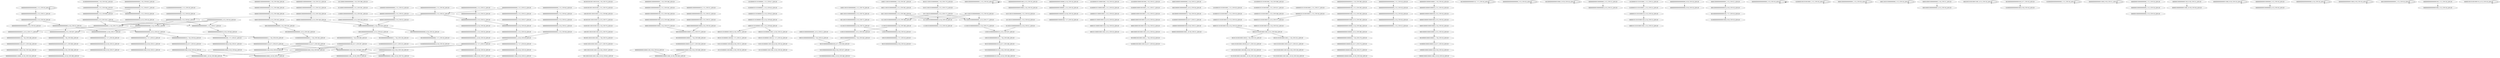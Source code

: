 digraph G {
    "00000000000000000110_8-27_COV:473_LEN:20" -> "00000000000000001100_9-29_COV:24_LEN:20";
    "00000000000000000110_8-27_COV:473_LEN:20" -> "00000000000000001100_9-28_COV:660_LEN:20";
    "10010011001010011001_6-25_COV:70_LEN:20" -> "00100110010100110011_7-26_COV:74_LEN:20";
    "00000000000000000011_6-26_COV:20_LEN:20" -> "00000000000000000110_7-27_COV:20_LEN:20";
    "00010000000000000000_6-26_COV:18_LEN:20" -> "00100000000000000000_7-27_COV:18_LEN:20";
    "00100000000000000010_7-26_COV:300_LEN:20" -> "01000000000000000100_8-27_COV:297_LEN:20";
    "10000000000100001100_9-28_COV:360_LEN:20" -> "00000000001000011000_10-29_COV:363_LEN:20";
    "00010110100000110010_6-26_COV:21_LEN:20" -> "00101101000001100100_7-27_COV:21_LEN:20";
    "11001010000000000101_6-25_COV:187_LEN:20" -> "10010100000000001011_7-26_COV:180_LEN:20";
    "00000000000000000000_1-21_COV:20_LEN:20" -> "00000000000000000000_1-21_COV:20_LEN:20";
    "00000000000000000001_5-25_COV:20_LEN:20" -> "00000000000000000011_6-26_COV:19_LEN:20";
    "00001000000000000001_5-25_COV:20_LEN:20" -> "00001000000000000001_5-25_COV:20_LEN:20";
    "10010100000000000010_7-26_COV:343_LEN:20" -> "00101000000000000100_8-27_COV:359_LEN:20";
    "00000000000000001000_4-23_COV:20_LEN:20" -> "00000000000000010000_5-24_COV:19_LEN:20";
    "00000000000000000000_3-23_COV:31_LEN:20" -> "00000000000000000000_4-24_COV:29_LEN:20";
    "00000000000010000010_6-26_COV:18_LEN:20" -> "00000000000100000100_7-27_COV:18_LEN:20";
    "10000010110000100011_3-22_COV:20_LEN:20" -> "00000101100001000110_4-23_COV:20_LEN:20";
    "10000010000100100011_3-22_COV:23_LEN:20" -> "00000100001001000110_4-23_COV:24_LEN:20";
    "01100001000000000000_2-21_COV:261_LEN:20" -> "11000010000000000000_3-22_COV:261_LEN:20";
    "10001110010100000000_1-20_COV:287_LEN:20" -> "00011100101000000000_2-21_COV:292_LEN:20";
    "00000000000000000000_2-22_COV:22_LEN:20" -> "00000000000000000000_3-23_COV:37_LEN:20";
    "00100000100000000010_7-26_COV:20_LEN:20" -> "01000001000000000100_8-27_COV:21_LEN:20";
    "01001001001100101001_2-21_COV:70_LEN:20" -> "10010010011001010011_3-22_COV:69_LEN:20";
    "00000000000000000000_3-23_COV:29_LEN:20" -> "00000000000000000000_4-24_COV:22_LEN:20";
    "10100001011010010001_1-21_COV:20_LEN:20" -> "01000010110100100011_2-22_COV:19_LEN:20";
    "00001011010000011001_5-25_COV:46_LEN:20" -> "00010110100000110010_6-26_COV:21_LEN:20";
    "00001011010000011001_5-25_COV:46_LEN:20" -> "00010110100000110011_6-26_COV:25_LEN:20";
    "01000001011010010001_2-21_COV:357_LEN:20" -> "10000010110100100011_3-22_COV:349_LEN:20";
    "00000000000000001100_8-28_COV:20_LEN:20" -> "00000000000000011000_9-29_COV:37_LEN:20";
    "00000000000000000000_3-23_COV:37_LEN:20" -> "00000000000000000000_4-24_COV:29_LEN:20";
    "00000100000000000000_4-23_COV:149_LEN:20" -> "00001000000000000000_5-24_COV:418_LEN:20";
    "10000000000000000000_2-21_COV:344_LEN:20" -> "00000000000000000000_3-22_COV:993_LEN:20";
    "10000000000000000000_2-21_COV:344_LEN:20" -> "00000000000000000001_3-22_COV:20_LEN:20";
    "10011001010011001110_9-28_COV:67_LEN:20" -> "00110010100110011100_10-29_COV:65_LEN:20";
    "00000000000000001000_3-22_COV:293_LEN:20" -> "00000000000000010000_4-23_COV:292_LEN:20";
    "00100100110010100110_4-23_COV:72_LEN:20" -> "01001001100101001100_5-24_COV:70_LEN:20";
    "00011001010000000000_2-22_COV:76_LEN:20" -> "00110010100000000000_3-23_COV:72_LEN:20";
    "00000000000000000010_7-26_COV:34_LEN:20" -> "00000000000000000100_8-27_COV:33_LEN:20";
    "10000010110100000110_3-23_COV:42_LEN:20" -> "00000101101000001100_4-24_COV:48_LEN:20";
    "10110010100000000001_3-23_COV:18_LEN:20" -> "01100101000000000010_4-24_COV:21_LEN:20";
    "00000001000000000010_1-21_COV:21_LEN:20" -> "00000010000000000100_2-22_COV:22_LEN:20";
    "00000010000000000100_3-22_COV:336_LEN:20" -> "00000100000000001000_4-23_COV:348_LEN:20";
    "00000000000000000000_2-22_COV:18_LEN:20" -> "00000000000000000000_3-23_COV:28_LEN:20";
    "00000000000000000000_4-23_COV:1011_LEN:20" -> "00000000000000000000_5-24_COV:835_LEN:20";
    "00000000000000000000_4-23_COV:1011_LEN:20" -> "00000000000000000001_5-24_COV:175_LEN:20";
    "00000000000000000000_4-23_COV:1011_LEN:20" -> "00000000000000000001_5-25_COV:57_LEN:20";
    "00010100000000000010_7-26_COV:23_LEN:20" -> "00101000000000000100_8-27_COV:359_LEN:20";
    "00010000010000100001_6-25_COV:19_LEN:20" -> "00100000100001000011_7-26_COV:19_LEN:20";
    "00100000000000000110_7-27_COV:18_LEN:20" -> "00100000000000000110_7-27_COV:18_LEN:20";
    "00000000000000000011_6-26_COV:19_LEN:20" -> "00000000000000000110_7-27_COV:21_LEN:20";
    "10100000101101000001_1-21_COV:47_LEN:20" -> "01000001011010000011_2-22_COV:43_LEN:20";
    "00100001001000110011_7-26_COV:18_LEN:20" -> "01000010010001100110_8-27_COV:18_LEN:20";
    "10000000000000000000_2-22_COV:20_LEN:20" -> "00000000000000000000_3-23_COV:45_LEN:20";
    "01000000000000000100_8-27_COV:297_LEN:20" -> "10000000000000001000_9-28_COV:301_LEN:20";
    "01011010010001100100_8-27_COV:132_LEN:20" -> "10110100100011001000_9-28_COV:126_LEN:20";
    "00000000000000000000_2-22_COV:42_LEN:20" -> "00000000000000000000_3-23_COV:55_LEN:20";
    "00001000001000000000_5-24_COV:25_LEN:20" -> "00010000010000000001_6-25_COV:26_LEN:20";
    "00000000000000000000_3-23_COV:20_LEN:20" -> "00000000000000000000_3-23_COV:20_LEN:20";
    "10000000000000001100_9-28_COV:128_LEN:20" -> "00000000000000011000_10-29_COV:755_LEN:20";
    "10000000000000001100_9-28_COV:128_LEN:20" -> "00000000000000011001_10-29_COV:22_LEN:20";
    "11000010000000000000_3-22_COV:261_LEN:20" -> "10000100000000000000_4-23_COV:258_LEN:20";
    "01000001011000010001_2-21_COV:20_LEN:20" -> "10000010110000100011_3-22_COV:20_LEN:20";
    "00000000100000100001_1-20_COV:20_LEN:20" -> "00000001000001000010_2-21_COV:19_LEN:20";
    "00000000000000000000_3-23_COV:29_LEN:20" -> "00000000000000000000_4-24_COV:20_LEN:20";
    "00000000000000000000_3-22_COV:993_LEN:20" -> "00000000000000000000_4-23_COV:1011_LEN:20";
    "01000000000000000011_7-26_COV:185_LEN:20" -> "10000000000000000110_8-27_COV:193_LEN:20";
    "00000000000000000000_4-24_COV:22_LEN:20" -> "00000000000000000001_6-26_COV:27_LEN:20";
    "00000000000000000000_4-24_COV:22_LEN:20" -> "00000000000000000001_6-25_COV:521_LEN:20";
    "00000000000000000000_4-24_COV:22_LEN:20" -> "00000000000000000000_6-25_COV:307_LEN:20";
    "10100000101100001000_1-20_COV:19_LEN:20" -> "01000001011000010001_2-21_COV:20_LEN:20";
    "00000000000000000001_6-26_COV:27_LEN:20" -> "00000000000000000010_7-27_COV:29_LEN:20";
    "00000000000100000100_8-27_COV:274_LEN:20" -> "00000000001000001000_9-28_COV:272_LEN:20";
    "00100000000000000000_7-27_COV:18_LEN:20" -> "01000000000000000000_8-28_COV:18_LEN:20";
    "00010110100100011001_6-25_COV:356_LEN:20" -> "00101101001000110010_7-26_COV:132_LEN:20";
    "00010110100100011001_6-25_COV:356_LEN:20" -> "00101101001000110011_7-26_COV:225_LEN:20";
    "00011100101000000000_2-21_COV:292_LEN:20" -> "00111001010000000000_3-22_COV:290_LEN:20";
    "00100000000000010000_10-29_COV:18_LEN:20" -> "00100000000000010000_10-29_COV:18_LEN:20";
    "00000001000000000010_2-21_COV:341_LEN:20" -> "00000010000000000100_3-22_COV:336_LEN:20";
    "01000000000000000110_8-27_COV:125_LEN:20" -> "10000000000000001100_9-28_COV:128_LEN:20";
    "01001001100101001100_5-24_COV:70_LEN:20" -> "10010011001010011001_6-25_COV:70_LEN:20";
    "00000000000000000001_6-25_COV:521_LEN:20" -> "00000000000000000010_7-26_COV:34_LEN:20";
    "00000000000000000001_6-25_COV:521_LEN:20" -> "00000000000000000010_7-27_COV:22_LEN:20";
    "00000000000000000001_6-25_COV:521_LEN:20" -> "00000000000000000011_7-26_COV:476_LEN:20";
    "10000001011010010001_1-21_COV:27_LEN:20" -> "00000010110100100011_2-22_COV:26_LEN:20";
    "00000000000000000110_7-27_COV:21_LEN:20" -> "00000000000000001100_9-29_COV:24_LEN:20";
    "00000000000000000110_7-27_COV:21_LEN:20" -> "00000000000000001100_9-28_COV:660_LEN:20";
    "00000101101001000110_4-23_COV:371_LEN:20" -> "00001011010010001100_5-24_COV:353_LEN:20";
    "01000000000000000000_1-21_COV:20_LEN:20" -> "10000000000000000000_2-22_COV:20_LEN:20";
    "10111001010000000000_3-22_COV:172_LEN:20" -> "01110010100000000001_4-23_COV:177_LEN:20";
    "10111001010000000000_3-22_COV:172_LEN:20" -> "01110010100000000000_4-24_COV:19_LEN:20";
    "10111001010000000000_3-22_COV:172_LEN:20" -> "01110010100000000000_4-23_COV:284_LEN:20";
    "00000000000001000001_6-25_COV:280_LEN:20" -> "00000000000010000010_7-26_COV:276_LEN:20";
    "00000000000100000000_3-22_COV:22_LEN:20" -> "00000000001000000000_4-23_COV:22_LEN:20";
    "00000101101010001100_4-24_COV:23_LEN:20" -> "00001011010100011001_5-25_COV:23_LEN:20";
    "00000000000000000110_7-27_COV:20_LEN:20" -> "00000000000000001100_8-28_COV:19_LEN:20";
    "00000000000000000010_7-27_COV:22_LEN:20" -> "00000000000000000100_8-28_COV:21_LEN:20";
    "01011001010000000000_2-22_COV:19_LEN:20" -> "10110010100000000001_3-23_COV:18_LEN:20";
    "10010100000000001011_7-26_COV:180_LEN:20" -> "00101000000000010110_8-27_COV:186_LEN:20";
    "00000000000000000000_5-24_COV:835_LEN:20" -> "00000000000000000001_6-26_COV:27_LEN:20";
    "00000000000000000000_5-24_COV:835_LEN:20" -> "00000000000000000001_6-25_COV:521_LEN:20";
    "00000000000000000000_5-24_COV:835_LEN:20" -> "00000000000000000000_6-25_COV:307_LEN:20";
    "00000100000000000000_3-23_COV:25_LEN:20" -> "00001000000000000000_5-24_COV:418_LEN:20";
    "00000100001001000110_4-23_COV:24_LEN:20" -> "00001000010010001100_5-24_COV:23_LEN:20";
    "00001011010010001100_4-24_COV:19_LEN:20" -> "00010110100100011001_6-25_COV:356_LEN:20";
    "00100000000000000011_7-26_COV:126_LEN:20" -> "01000000000000000110_8-27_COV:125_LEN:20";
    "00010110100000110011_6-26_COV:25_LEN:20" -> "00101101000001100110_7-27_COV:24_LEN:20";
    "00000010000000000000_2-22_COV:25_LEN:20" -> "00000100000000000000_3-23_COV:25_LEN:20";
    "00000000000000000000_1-21_COV:22_LEN:20" -> "00000000000000000000_2-22_COV:22_LEN:20";
    "00000000000000000000_7-26_COV:304_LEN:20" -> "00000000000000000000_8-27_COV:300_LEN:20";
    "00100100100110010100_1-20_COV:70_LEN:20" -> "01001001001100101001_2-21_COV:70_LEN:20";
    "00000000000000000000_1-21_COV:26_LEN:20" -> "00000000000000000000_2-22_COV:25_LEN:20";
    "00000010110100100011_2-22_COV:26_LEN:20" -> "00000101101001000110_4-23_COV:371_LEN:20";
    "00000000000000000000_8-28_COV:18_LEN:20" -> "00000000000000000000_9-29_COV:18_LEN:20";
    "00000000000000000100_2-21_COV:293_LEN:20" -> "00000000000000001000_3-22_COV:293_LEN:20";
    "00000010000010000100_3-22_COV:18_LEN:20" -> "00000100000100001000_4-23_COV:20_LEN:20";
    "01011010000011001000_8-28_COV:21_LEN:20" -> "10110100000110010001_9-29_COV:20_LEN:20";
    "00000000000000001100_8-27_COV:164_LEN:20" -> "00000000000000011000_9-28_COV:164_LEN:20";
    "00001000010010001100_5-24_COV:23_LEN:20" -> "00010000100100011001_6-25_COV:24_LEN:20";
    "00000000000000000000_2-22_COV:25_LEN:20" -> "00000000000000000000_3-23_COV:31_LEN:20";
    "00000000000000000000_1-21_COV:43_LEN:20" -> "00000000000000000000_2-22_COV:42_LEN:20";
    "01010000000000101101_9-28_COV:183_LEN:20" -> "10100000000001011010_10-29_COV:186_LEN:20";
    "00100000000000000100_7-27_COV:19_LEN:20" -> "01000000000000001000_8-28_COV:19_LEN:20";
    "00110010100000000000_3-23_COV:72_LEN:20" -> "01100101000000000000_4-24_COV:74_LEN:20";
    "00001000000000000001_5-25_COV:22_LEN:20" -> "00010000000000000010_6-26_COV:19_LEN:20";
    "00010000000000100001_6-25_COV:372_LEN:20" -> "00100000000001000011_7-26_COV:369_LEN:20";
    "11100101000000000000_5-24_COV:280_LEN:20" -> "11001010000000000001_6-25_COV:335_LEN:20";
    "11100101000000000000_5-24_COV:280_LEN:20" -> "11001010000000000000_6-26_COV:18_LEN:20";
    "00000000000100001100_9-28_COV:18_LEN:20" -> "00000000001000011000_10-29_COV:363_LEN:20";
    "00000000000000000000_3-23_COV:31_LEN:20" -> "00000000000000000000_4-24_COV:28_LEN:20";
    "00000100000100001000_4-23_COV:20_LEN:20" -> "00001000001000010000_5-24_COV:20_LEN:20";
    "00000000000000000000_3-23_COV:19_LEN:20" -> "00000000000000000000_3-23_COV:19_LEN:20";
    "01011010010001100110_8-27_COV:221_LEN:20" -> "10110100100011001100_9-28_COV:228_LEN:20";
    "10010010011001010011_3-22_COV:69_LEN:20" -> "00100100110010100110_4-23_COV:72_LEN:20";
    "00000000000000000001_5-25_COV:19_LEN:20" -> "00000000000000000011_6-26_COV:20_LEN:20";
    "00000000000000000100_7-27_COV:47_LEN:20" -> "00000000000000001000_8-28_COV:47_LEN:20";
    "10000010000100001100_9-28_COV:18_LEN:20" -> "00000100001000011000_10-29_COV:18_LEN:20";
    "00000000000000000011_7-26_COV:476_LEN:20" -> "00000000000000000110_8-27_COV:473_LEN:20";
    "00000000000000000000_2-22_COV:25_LEN:20" -> "00000000000000000000_3-23_COV:45_LEN:20";
    "00000000000000000000_4-24_COV:26_LEN:20" -> "00000000000000000001_5-25_COV:23_LEN:20";
    "00000000000000000000_9-28_COV:298_LEN:20" -> "00000000000000000000_10-29_COV:299_LEN:20";
    "11100101000000000010_5-24_COV:175_LEN:20" -> "11001010000000000101_6-25_COV:187_LEN:20";
    "00000000000000001000_8-28_COV:47_LEN:20" -> "00000000000000010000_9-29_COV:44_LEN:20";
    "10110100100011001100_9-28_COV:228_LEN:20" -> "01101001000110011001_10-29_COV:228_LEN:20";
    "00000000000000000001_5-25_COV:36_LEN:20" -> "00000000000000000011_6-26_COV:20_LEN:20";
    "00000000000000000100_8-28_COV:25_LEN:20" -> "00000000000000001000_9-29_COV:37_LEN:20";
    "00010000000000000000_5-24_COV:191_LEN:20" -> "00100000000000000001_6-25_COV:182_LEN:20";
    "00101101000001100100_7-27_COV:21_LEN:20" -> "01011010000011001000_8-28_COV:21_LEN:20";
    "00101000000000010110_8-27_COV:186_LEN:20" -> "01010000000000101101_9-28_COV:183_LEN:20";
    "00101000000000000100_8-27_COV:359_LEN:20" -> "01010000000000001000_9-28_COV:357_LEN:20";
    "00000000000000000000_4-24_COV:28_LEN:20" -> "00000000000000000001_5-25_COV:20_LEN:20";
    "00000000000000000011_6-25_COV:171_LEN:20" -> "00000000000000000110_7-26_COV:168_LEN:20";
    "01000001001010010001_2-21_COV:20_LEN:20" -> "01000001001010010001_2-21_COV:20_LEN:20";
    "00100000100001000011_7-26_COV:19_LEN:20" -> "01000001000010000110_8-27_COV:19_LEN:20";
    "00000010000000000000_3-22_COV:136_LEN:20" -> "00000100000000000000_4-23_COV:149_LEN:20";
    "10000010110100100011_3-22_COV:349_LEN:20" -> "00000101101001000110_4-23_COV:371_LEN:20";
    "10000101101001000110_3-23_COV:19_LEN:20" -> "00001011010010001100_4-24_COV:19_LEN:20";
    "00000000000000000000_1-21_COV:21_LEN:20" -> "00000000000000000000_2-22_COV:23_LEN:20";
    "00000000000000000001_3-22_COV:20_LEN:20" -> "00000000000000000010_4-23_COV:18_LEN:20";
    "00101110010100000000_1-20_COV:170_LEN:20" -> "01011100101000000000_2-21_COV:173_LEN:20";
    "10010100000000000000_7-27_COV:19_LEN:20" -> "00101000000000000000_8-28_COV:18_LEN:20";
    "00000000000000000011_6-26_COV:20_LEN:20" -> "00000000000000000110_7-27_COV:21_LEN:20";
    "00000000000000000000_1-21_COV:20_LEN:20" -> "00000000000000000000_2-22_COV:21_LEN:20";
    "00000000000000000000_8-27_COV:300_LEN:20" -> "00000000000000000000_9-28_COV:298_LEN:20";
    "00000000000000000000_3-23_COV:45_LEN:20" -> "00000000000000000000_5-24_COV:835_LEN:20";
    "00000000000000000000_3-23_COV:45_LEN:20" -> "00000000000000000001_5-24_COV:175_LEN:20";
    "00000000000000000000_3-23_COV:45_LEN:20" -> "00000000000000000001_5-25_COV:57_LEN:20";
    "00001011010010001100_5-24_COV:353_LEN:20" -> "00010110100100011001_6-25_COV:356_LEN:20";
    "01100101000000000010_4-24_COV:21_LEN:20" -> "11001010000000000101_6-25_COV:187_LEN:20";
    "00101101000001100110_7-27_COV:24_LEN:20" -> "01011010000011001100_8-28_COV:24_LEN:20";
    "00001000000000000001_5-25_COV:28_LEN:20" -> "00001000000000000001_5-25_COV:28_LEN:20";
    "01000001000010000110_8-27_COV:19_LEN:20" -> "10000010000100001100_9-28_COV:18_LEN:20";
    "00001000000000010000_5-24_COV:373_LEN:20" -> "00010000000000100001_6-25_COV:372_LEN:20";
    "00011001010000000000_2-22_COV:18_LEN:20" -> "00011001010000000000_2-22_COV:18_LEN:20";
    "00000000000000000100_8-27_COV:33_LEN:20" -> "00000000000000001000_9-28_COV:34_LEN:20";
    "00000000000000000000_6-25_COV:307_LEN:20" -> "00000000000000000000_7-26_COV:304_LEN:20";
    "00000100000000001000_4-23_COV:348_LEN:20" -> "00001000000000010000_5-24_COV:373_LEN:20";
    "00000000000000000000_1-21_COV:18_LEN:20" -> "00000000000000000000_2-22_COV:18_LEN:20";
    "00000000000000000000_1-21_COV:22_LEN:20" -> "00000000000000000000_2-22_COV:25_LEN:20";
    "00001000010000000000_5-24_COV:21_LEN:20" -> "00010000100000000001_6-25_COV:18_LEN:20";
    "00100000000001000011_7-26_COV:369_LEN:20" -> "01000000000010000110_8-27_COV:359_LEN:20";
    "01010000000000001000_9-28_COV:357_LEN:20" -> "10100000000000010000_10-29_COV:340_LEN:20";
    "01000000000010000110_8-27_COV:359_LEN:20" -> "10000000000100001100_9-28_COV:360_LEN:20";
    "00010010100100011001_6-25_COV:18_LEN:20" -> "00010010100100011001_6-25_COV:18_LEN:20";
    "01110010100000000001_4-23_COV:177_LEN:20" -> "11100101000000000010_5-24_COV:175_LEN:20";
    "00000000000000000001_5-24_COV:175_LEN:20" -> "00000000000000000011_6-25_COV:171_LEN:20";
    "00000000000000011000_9-28_COV:164_LEN:20" -> "00000000000000110000_10-29_COV:159_LEN:20";
    "00000000000000000110_7-26_COV:168_LEN:20" -> "00000000000000001100_8-27_COV:164_LEN:20";
    "00000000000000000110_7-27_COV:21_LEN:20" -> "00000000000000001100_8-28_COV:20_LEN:20";
    "00001000000000000000_5-24_COV:418_LEN:20" -> "00010000000000000000_6-26_COV:18_LEN:20";
    "00001000000000000000_5-24_COV:418_LEN:20" -> "00010000000000000001_6-25_COV:413_LEN:20";
    "00000100000000001000_3-23_COV:21_LEN:20" -> "00001000000000010000_4-24_COV:20_LEN:20";
    "10000010110101000110_3-23_COV:24_LEN:20" -> "00000101101010001100_4-24_COV:23_LEN:20";
    "00000010000000000000_2-21_COV:186_LEN:20" -> "00000100000000000000_3-22_COV:186_LEN:20";
    "00000000000000000000_4-24_COV:29_LEN:20" -> "00000000000000000001_5-25_COV:19_LEN:20";
    "00000001000001000010_2-21_COV:19_LEN:20" -> "00000010000010000100_3-22_COV:18_LEN:20";
    "01000001000010010001_2-21_COV:27_LEN:20" -> "10000010000100100011_3-22_COV:23_LEN:20";
    "00000000000000001100_8-28_COV:19_LEN:20" -> "00000000000000011000_9-29_COV:25_LEN:20";
    "00001000000000000000_4-23_COV:192_LEN:20" -> "00010000000000000000_5-24_COV:191_LEN:20";
    "01110010100000000000_4-24_COV:19_LEN:20" -> "11100101000000000001_5-25_COV:19_LEN:20";
    "01000010110100100011_2-22_COV:19_LEN:20" -> "10000101101001000110_3-23_COV:19_LEN:20";
    "00101101001000110010_7-26_COV:132_LEN:20" -> "01011010010001100100_8-27_COV:132_LEN:20";
    "00000000000000000000_3-23_COV:19_LEN:20" -> "00000000000000000000_3-23_COV:19_LEN:20";
    "00000000100000000001_1-20_COV:346_LEN:20" -> "00000001000000000010_2-21_COV:341_LEN:20";
    "10110000100000000000_1-20_COV:268_LEN:20" -> "01100001000000000000_2-21_COV:261_LEN:20";
    "00000000000000000000_4-24_COV:51_LEN:20" -> "00000000000000000001_5-25_COV:36_LEN:20";
    "10000100000000000000_4-23_COV:258_LEN:20" -> "00001000000000000000_5-24_COV:418_LEN:20";
    "00000000000001000001_5-25_COV:18_LEN:20" -> "00000000000010000010_6-26_COV:18_LEN:20";
    "01011010000011001100_8-28_COV:24_LEN:20" -> "10110100000110011001_9-29_COV:26_LEN:20";
    "11001010000000000001_6-25_COV:335_LEN:20" -> "10010100000000000010_7-26_COV:343_LEN:20";
    "00001000000000000001_5-25_COV:20_LEN:20" -> "00001000000000000001_5-25_COV:20_LEN:20";
    "00010000010000000001_6-25_COV:26_LEN:20" -> "00100000100000000010_7-26_COV:20_LEN:20";
    "00100000000000000100_8-27_COV:18_LEN:20" -> "01000000000000001000_9-28_COV:18_LEN:20";
    "00000000000000000000_2-22_COV:23_LEN:20" -> "00000000000000000000_3-23_COV:31_LEN:20";
    "10000010000000001000_9-28_COV:21_LEN:20" -> "00000100000000010001_10-29_COV:21_LEN:20";
    "00000000000000001000_9-28_COV:34_LEN:20" -> "00000000000000010000_10-29_COV:27_LEN:20";
    "00000000000000001000_9-28_COV:34_LEN:20" -> "00000000000000010001_10-29_COV:309_LEN:20";
    "00000010000000000100_2-22_COV:22_LEN:20" -> "00000100000000001000_3-23_COV:21_LEN:20";
    "01100101000000000000_4-24_COV:74_LEN:20" -> "11001010000000000001_6-25_COV:335_LEN:20";
    "01100101000000000000_4-24_COV:74_LEN:20" -> "11001010000000000000_6-26_COV:18_LEN:20";
    "00000000000000000001_5-25_COV:57_LEN:20" -> "00000000000000000010_6-26_COV:46_LEN:20";
    "00000000000000100000_5-24_COV:284_LEN:20" -> "00000000000001000001_6-25_COV:280_LEN:20";
    "00000101100001000110_4-23_COV:20_LEN:20" -> "00001011000010001100_5-24_COV:20_LEN:20";
    "10100000101101010001_1-21_COV:25_LEN:20" -> "01000001011010100011_2-22_COV:25_LEN:20";
    "01000000000000000000_1-21_COV:18_LEN:20" -> "01000000000000000000_1-21_COV:18_LEN:20";
    "00000000000000011000_9-29_COV:21_LEN:20" -> "00000000000000011000_9-29_COV:21_LEN:20";
    "00000000000000000100_8-28_COV:21_LEN:20" -> "00000000000000001000_9-29_COV:21_LEN:20";
    "10000000000000000000_4-23_COV:18_LEN:20" -> "00000000000000000000_5-24_COV:835_LEN:20";
    "10000000000000000000_4-23_COV:18_LEN:20" -> "00000000000000000001_5-24_COV:175_LEN:20";
    "10000000000000000000_4-23_COV:18_LEN:20" -> "00000000000000000001_5-25_COV:57_LEN:20";
    "00000000001000001000_9-28_COV:272_LEN:20" -> "00000000010000010000_10-29_COV:258_LEN:20";
    "00000000000000000010_7-27_COV:29_LEN:20" -> "00000000000000000100_8-28_COV:25_LEN:20";
    "00000001000000000000_2-21_COV:135_LEN:20" -> "00000010000000000000_3-22_COV:136_LEN:20";
    "00000000100000000000_1-21_COV:18_LEN:20" -> "00000001000000000000_2-22_COV:18_LEN:20";
    "10001100101000000000_1-21_COV:79_LEN:20" -> "00011001010000000000_2-22_COV:76_LEN:20";
    "00000000000000000010_1-20_COV:300_LEN:20" -> "00000000000000000100_2-21_COV:293_LEN:20";
    "10001010000000000001_6-25_COV:21_LEN:20" -> "00010100000000000010_7-26_COV:23_LEN:20";
    "00000000000000001100_9-28_COV:660_LEN:20" -> "00000000000000011000_10-29_COV:755_LEN:20";
    "00000000000000001100_9-28_COV:660_LEN:20" -> "00000000000000011001_10-29_COV:22_LEN:20";
    "10000001000000000000_1-21_COV:23_LEN:20" -> "00000010000000000000_2-22_COV:25_LEN:20";
    "00000010000000001100_9-28_COV:25_LEN:20" -> "00000100000000011000_10-29_COV:28_LEN:20";
    "11001010000000000000_6-26_COV:18_LEN:20" -> "10010100000000000000_7-27_COV:19_LEN:20";
    "01000000000000000000_1-20_COV:342_LEN:20" -> "10000000000000000000_2-21_COV:344_LEN:20";
    "00000000000000011000_9-29_COV:19_LEN:20" -> "00000000000000011000_9-29_COV:19_LEN:20";
    "00010000000000000010_6-26_COV:19_LEN:20" -> "00100000000000000100_7-27_COV:19_LEN:20";
    "01001100101001100111_8-27_COV:70_LEN:20" -> "10011001010011001110_9-28_COV:67_LEN:20";
    "00000001000000000000_2-22_COV:18_LEN:20" -> "00000010000000000000_3-23_COV:19_LEN:20";
    "00000101101000001100_4-24_COV:48_LEN:20" -> "00001011010000011001_5-25_COV:46_LEN:20";
    "10000000000000000110_8-27_COV:193_LEN:20" -> "00000000000000001100_9-29_COV:24_LEN:20";
    "10000000000000000110_8-27_COV:193_LEN:20" -> "00000000000000001100_9-28_COV:660_LEN:20";
    "10110100100011001000_9-28_COV:126_LEN:20" -> "01101001000110010001_10-29_COV:126_LEN:20";
    "00000000000010000010_7-26_COV:276_LEN:20" -> "00000000000100000100_8-27_COV:274_LEN:20";
    "00000000000010000000_3-22_COV:18_LEN:20" -> "00000000000100000000_4-23_COV:20_LEN:20";
    "10100000101101001000_1-20_COV:360_LEN:20" -> "01000001011010010001_2-21_COV:357_LEN:20";
    "01110010100000000000_4-23_COV:284_LEN:20" -> "11100101000000000000_5-24_COV:280_LEN:20";
    "00000000000000000000_4-24_COV:18_LEN:20" -> "00000000000000000000_4-24_COV:18_LEN:20";
    "00000000000000000000_3-23_COV:28_LEN:20" -> "00000000000000000000_4-24_COV:26_LEN:20";
    "00100000000000000001_6-25_COV:182_LEN:20" -> "01000000000000000011_7-26_COV:185_LEN:20";
    "00000000000000100000_4-24_COV:18_LEN:20" -> "00000000000001000001_5-25_COV:18_LEN:20";
    "00000000000000000000_1-20_COV:653_LEN:20" -> "00000000000000000000_2-21_COV:671_LEN:20";
    "00010000000000000001_6-25_COV:413_LEN:20" -> "00100000000000000010_7-26_COV:300_LEN:20";
    "00010000000000000001_6-25_COV:413_LEN:20" -> "00100000000000000011_7-26_COV:126_LEN:20";
    "00000000000000000000_2-21_COV:671_LEN:20" -> "00000000000000000000_3-22_COV:993_LEN:20";
    "00000000000000000000_2-21_COV:671_LEN:20" -> "00000000000000000001_3-22_COV:20_LEN:20";
    "00000000000000011000_9-29_COV:18_LEN:20" -> "00000000000000011000_9-29_COV:18_LEN:20";
    "00111001010000000000_3-22_COV:290_LEN:20" -> "01110010100000000001_4-23_COV:177_LEN:20";
    "00111001010000000000_3-22_COV:290_LEN:20" -> "01110010100000000000_4-24_COV:19_LEN:20";
    "00111001010000000000_3-22_COV:290_LEN:20" -> "01110010100000000000_4-23_COV:284_LEN:20";
    "00111001010000000000_2-22_COV:19_LEN:20" -> "01110010100000000001_4-23_COV:177_LEN:20";
    "00111001010000000000_2-22_COV:19_LEN:20" -> "01110010100000000000_4-24_COV:19_LEN:20";
    "00111001010000000000_2-22_COV:19_LEN:20" -> "01110010100000000000_4-23_COV:284_LEN:20";
    "01011100101000000000_2-21_COV:173_LEN:20" -> "10111001010000000000_3-22_COV:172_LEN:20";
    "00000000000000010000_4-23_COV:292_LEN:20" -> "00000000000000100000_5-24_COV:284_LEN:20";
    "01000001000000000100_8-27_COV:21_LEN:20" -> "10000010000000001000_9-28_COV:21_LEN:20";
    "00010000000000000001_5-25_COV:18_LEN:20" -> "00010000000000000001_5-25_COV:18_LEN:20";
    "00001011000010001100_5-24_COV:20_LEN:20" -> "00010110000100011001_6-25_COV:19_LEN:20";
    "10100000100001001000_1-20_COV:25_LEN:20" -> "01000001000010010001_2-21_COV:27_LEN:20";
    "00100110010100110011_7-26_COV:74_LEN:20" -> "01001100101001100111_8-27_COV:70_LEN:20";
    "00000000000000000000_2-22_COV:21_LEN:20" -> "00000000000000000000_3-23_COV:29_LEN:20";
    "00101101001000110011_7-26_COV:225_LEN:20" -> "01011010010001100110_8-27_COV:221_LEN:20";
    "00000000000000000100_1-21_COV:18_LEN:20" -> "00000000000000001000_2-22_COV:18_LEN:20";
    "00000000100000000000_1-20_COV:125_LEN:20" -> "00000001000000000000_2-21_COV:135_LEN:20";
    "00001000001000010000_5-24_COV:20_LEN:20" -> "00010000010000100001_6-25_COV:19_LEN:20";
    "00000000000000000010_6-26_COV:46_LEN:20" -> "00000000000000000100_7-27_COV:47_LEN:20";
    "00000100101001000110_4-23_COV:18_LEN:20" -> "00000100101001000110_4-23_COV:18_LEN:20";
    "00000100000000000000_3-22_COV:186_LEN:20" -> "00001000000000000000_4-23_COV:192_LEN:20";
    "01000001011010000011_2-22_COV:43_LEN:20" -> "10000010110100000110_3-23_COV:42_LEN:20";
    "00000001000000000000_1-20_COV:184_LEN:20" -> "00000010000000000000_2-21_COV:186_LEN:20";
    "00000000000000000000_3-23_COV:55_LEN:20" -> "00000000000000000000_4-24_COV:51_LEN:20";
    "00001000000000010000_4-24_COV:20_LEN:20" -> "00010000000000100001_6-25_COV:372_LEN:20";
    "01000001011010100011_2-22_COV:25_LEN:20" -> "10000010110101000110_3-23_COV:24_LEN:20";
    "10000000000000001000_9-28_COV:301_LEN:20" -> "00000000000000010000_10-29_COV:27_LEN:20";
    "10000000000000001000_9-28_COV:301_LEN:20" -> "00000000000000010001_10-29_COV:309_LEN:20";
    "00010000100100011001_6-25_COV:24_LEN:20" -> "00100001001000110011_7-26_COV:18_LEN:20";
}
